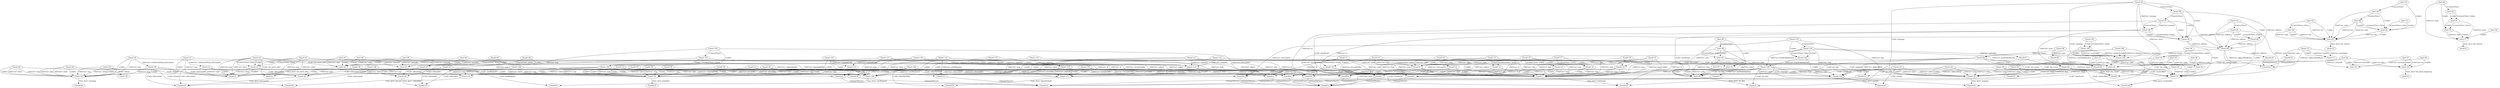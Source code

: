 digraph {
1 [label = "ClientC-8"];
2 [label = "ClientC-12"];
2 -> 1[label="<Def-Use> msg"];
2 -> 1[label="<child>"];
3 [label = "ClientC-13"];
3 -> 2[label="<Def-Use> verificationHook_isEncrypted"];
3 -> 1[label="<child>"];
3 -> 1[label="<Def-Use> msg"];
4 [label = "ClientC-21"];
4 -> 1[label="<Def-Use> client"];
4 -> 1[label="<child>"];
5 [label = "ClientC-22"];
5 -> 1[label="<Def-Use> client"];
5 -> 1[label="<Def-Use> msg"];
5 -> 4[label="<child>"];
6 [label = "ClientC-24"];
6 -> 1[label="<Def-Use> client"];
6 -> 4[label="<child>"];
6 -> 1[label="<Def-Use> msg"];
5 -> 4[label="<Control-Flow> if-then"];
6 -> 4[label="<Control-Flow> if-then"];
7 [label = "ClientC-29"];
8 [label = "ClientC-32"];
8 -> 7[label="<Def-Use> client"];
8 -> 7[label="<child>"];
8 -> 7[label="<Def-Use> msg"];
9 [label = "ClientC-36"];
9 -> 7[label="<Def-Use> client"];
9 -> 7[label="<child>"];
9 -> 7[label="<Def-Use> msg"];
10 [label = "ClientC-39"];
10 -> 7[label="<Def-Use> msg"];
10 -> 7[label="<Def-Use> client"];
10 -> 7[label="<child>"];
11 [label = "ClientC-40"];
11 -> 1[label="<Call> mail"];
11 -> 7[label="<Def-Use> client"];
11 -> 7[label="<child>"];
11 -> 7[label="<Def-Use> msg"];
12 [label = "ClientC-45"];
13 [label = "ClientC-54"];
14 [label = "ClientC-58"];
14 -> 13[label="<Def-Use> msg"];
14 -> 13[label="<child>"];
15 [label = "ClientC-59"];
15 -> 14[label="<Def-Use> verificationHook_isEncrypted"];
15 -> 13[label="<child>"];
15 -> 13[label="<Def-Use> msg"];
16 [label = "ClientC-62"];
16 -> 13[label="<Def-Use> client"];
16 -> 13[label="<child>"];
16 -> 13[label="<Def-Use> msg"];
17 [label = "ClientC-65"];
17 -> 13[label="<Def-Use> client"];
17 -> 13[label="<child>"];
17 -> 13[label="<Def-Use> msg"];
18 [label = "ClientC-66"];
18 -> 12[label="<Call> deliver"];
18 -> 13[label="<Def-Use> client"];
18 -> 13[label="<child>"];
18 -> 13[label="<Def-Use> msg"];
19 [label = "ClientC-71"];
20 [label = "ClientC-73"];
20 -> 19[label="<child>"];
20 -> 19[label="<Def-Use> listdata"];
20 -> 19[label="<Def-Use> searchdata"];
21 [label = "ClientC-79"];
22 [label = "ClientC-81"];
22 -> 21[label="<Def-Use> client"];
22 -> 21[label="<child>"];
23 [label = "ClientC-83"];
23 -> 21[label="<Def-Use> msg"];
23 -> 21[label="<child>"];
24 [label = "ClientC-84"];
24 -> 21[label="<Def-Use> client"];
24 -> 21[label="<child>"];
24 -> 23[label="<Def-Use> clone"];
25 [label = "ClientC-86"];
25 -> 24[label="<Def-Use> found"];
25 -> 21[label="<child>"];
26 [label = "ClientC-88"];
26 -> 21[label="<child>"];
26 -> 24[label="<Def-Use> found"];
27 [label = "ClientC-89"];
27 -> 26[label="<Def-Use> address"];
27 -> 21[label="<child>"];
28 [label = "ClientC-91"];
28 -> 21[label="<Def-Use> msg"];
28 -> 26[label="<Def-Use> address"];
28 -> 27[label="<child>"];
29 [label = "ClientC-92"];
29 -> 26[label="<Def-Use> address"];
29 -> 27[label="<child>"];
28 -> 27[label="<Control-Flow> if-then"];
29 -> 28[label="<Control-Flow>"];
30 [label = "ClientC-94"];
30 -> 26[label="<Def-Use> address"];
30 -> 21[label="<child>"];
31 [label = "ClientC-96"];
31 -> 23[label="<Def-Use> clone"];
31 -> 30[label="<child>"];
32 [label = "ClientC-97"];
32 -> 31[label="<Def-Use> newmsg"];
32 -> 26[label="<Def-Use> address"];
32 -> 30[label="<child>"];
33 [label = "ClientC-98"];
33 -> 26[label="<Def-Use> address"];
33 -> 30[label="<child>"];
34 [label = "ClientC-99"];
34 -> 7[label="<Call> outgoing"];
34 -> 21[label="<Def-Use> client"];
34 -> 30[label="<child>"];
34 -> 31[label="<Def-Use> newmsg"];
31 -> 30[label="<Control-Flow> if-then"];
32 -> 31[label="<Control-Flow>"];
33 -> 32[label="<Control-Flow>"];
34 -> 33[label="<Control-Flow>"];
35 [label = "ClientC-106"];
36 [label = "ClientC-108"];
36 -> 35[label="<Def-Use> client"];
36 -> 35[label="<Def-Use> msg"];
36 -> 35[label="<child>"];
37 [label = "ClientC-110"];
37 -> 35[label="<Def-Use> msg"];
37 -> 35[label="<child>"];
38 [label = "ClientC-111"];
38 -> 37[label="<Def-Use> response"];
38 -> 35[label="<Def-Use> msg"];
38 -> 35[label="<child>"];
39 [label = "ClientC-112"];
39 -> 37[label="<Def-Use> response"];
39 -> 35[label="<Def-Use> client"];
39 -> 35[label="<child>"];
40 [label = "ClientC-113"];
41 [label = "ClientC-114"];
41 -> 37[label="<Def-Use> response"];
41 -> 35[label="<child>"];
42 [label = "ClientC-115"];
42 -> 40[label="<Def-Use> respondPrefix"];
42 -> 35[label="<child>"];
43 [label = "ClientC-116"];
43 -> 37[label="<Def-Use> response"];
43 -> 35[label="<child>"];
43 -> 40[label="<Def-Use> respondPrefix"];
44 [label = "ClientC-117"];
44 -> 37[label="<Def-Use> response"];
44 -> 35[label="<child>"];
44 -> 35[label="<Def-Use> msg"];
45 [label = "ClientC-118"];
45 -> 7[label="<Call> outgoing"];
45 -> 35[label="<Def-Use> client"];
45 -> 35[label="<child>"];
45 -> 37[label="<Def-Use> response"];
46 [label = "ClientC-124"];
47 [label = "ClientC-126"];
47 -> 46[label="<Def-Use> client"];
47 -> 46[label="<child>"];
47 -> 46[label="<Def-Use> msg"];
48 [label = "ClientC-128"];
48 -> 47[label="<Def-Use> foundPublicKeyPair"];
48 -> 46[label="<child>"];
49 [label = "ClientC-130"];
49 -> 46[label="<Def-Use> msg"];
49 -> 48[label="<child>"];
49 -> 47[label="<Def-Use> foundPublicKeyPair"];
50 [label = "ClientC-133"];
50 -> 46[label="<Def-Use> msg"];
50 -> 48[label="<child>"];
49 -> 48[label="<Control-Flow> if-then"];
50 -> 49[label="<Control-Flow>"];
51 [label = "ClientC-141"];
52 [label = "ClientC-144"];
52 -> 51[label="<Def-Use> msg"];
52 -> 51[label="<child>"];
52 -> 51[label="<Def-Use> client"];
53 [label = "ClientC-148"];
53 -> 51[label="<Def-Use> client"];
53 -> 51[label="<child>"];
54 [label = "ClientC-150"];
54 -> 51[label="<Def-Use> msg"];
54 -> 51[label="<child>"];
54 -> 51[label="<Def-Use> client"];
55 [label = "ClientC-153"];
55 -> 51[label="<Def-Use> msg"];
55 -> 54[label="<child>"];
56 [label = "ClientC-154"];
56 -> 51[label="<Def-Use> msg"];
56 -> 54[label="<child>"];
55 -> 54[label="<Control-Flow> if-then"];
56 -> 55[label="<Control-Flow>"];
57 [label = "ClientC-162"];
58 [label = "ClientC-164"];
58 -> 57[label="<Def-Use> listdata"];
58 -> 57[label="<child>"];
58 -> 57[label="<Def-Use> searchdata"];
59 [label = "ClientC-165"];
59 -> 58[label="<child>"];
59 -> 58[label="<Control-Flow> if-then"];
60 [label = "ClientC-166"];
60 -> 57[label="<child>"];
60 -> 57[label="<Def-Use> listdata"];
60 -> 57[label="<Def-Use> searchdata"];
61 [label = "ClientC-172"];
62 [label = "ClientC-174"];
62 -> 61[label="<Def-Use> publicKey"];
62 -> 61[label="<child>"];
62 -> 61[label="<Def-Use> privateKey"];
63 [label = "ClientC-175"];
63 -> 62[label="<child>"];
63 -> 62[label="<Control-Flow> if-then"];
64 [label = "ClientC-176"];
64 -> 61[label="<Def-Use> publicKey"];
64 -> 61[label="<child>"];
64 -> 61[label="<Def-Use> privateKey"];
65 [label = "ClientH-10"];
66 [label = "ClientH-12"];
67 [label = "ClientH-13"];
68 [label = "ClientH-14"];
69 [label = "ClientH-15"];
70 [label = "ClientH-17"];
71 [label = "ClientH-18"];
66 -> 65[label="<belongToStruct>"];
67 -> 65[label="<belongToStruct>"];
68 -> 65[label="<belongToStruct>"];
69 -> 65[label="<belongToStruct>"];
70 -> 65[label="<belongToStruct>"];
71 -> 65[label="<belongToStruct>"];
72 [label = "ClientH-22"];
73 [label = "ClientH-24"];
74 [label = "ClientH-25"];
73 -> 72[label="<belongToStruct>"];
74 -> 72[label="<belongToStruct>"];
75 [label = "ClientH-28"];
76 [label = "ClientH-30"];
77 [label = "ClientH-31"];
76 -> 75[label="<belongToStruct>"];
77 -> 75[label="<belongToStruct>"];
78 [label = "ClientH-34"];
79 [label = "ClientH-36"];
80 [label = "ClientH-39"];
81 [label = "ClientH-41"];
82 [label = "ClientH-45"];
83 [label = "ClientH-50"];
84 [label = "ClientH-53"];
85 [label = "EmailC-7"];
86 [label = "EmailC-9"];
86 -> 85[label="<child>"];
87 [label = "EmailC-10"];
87 -> 85[label="<Def-Use> msg"];
87 -> 85[label="<child>"];
88 [label = "EmailC-11"];
88 -> 86[label="<Def-Use> clone"];
88 -> 85[label="<Def-Use> msg"];
88 -> 87[label="<child>"];
88 -> 87[label="<Control-Flow> if-then"];
89 [label = "EmailC-12"];
89 -> 85[label="<Def-Use> msg"];
89 -> 85[label="<child>"];
90 [label = "EmailC-13"];
90 -> 86[label="<Def-Use> clone"];
90 -> 85[label="<Def-Use> msg"];
90 -> 89[label="<child>"];
90 -> 89[label="<Control-Flow> if-then"];
91 [label = "EmailC-14"];
91 -> 85[label="<Def-Use> msg"];
91 -> 85[label="<child>"];
92 [label = "EmailC-15"];
92 -> 86[label="<Def-Use> clone"];
92 -> 85[label="<Def-Use> msg"];
92 -> 91[label="<child>"];
92 -> 91[label="<Control-Flow> if-then"];
93 [label = "EmailC-16"];
93 -> 85[label="<Def-Use> msg"];
93 -> 85[label="<child>"];
94 [label = "EmailC-17"];
94 -> 86[label="<Def-Use> clone"];
94 -> 85[label="<Def-Use> msg"];
94 -> 93[label="<child>"];
94 -> 93[label="<Control-Flow> if-then"];
95 [label = "EmailC-18"];
95 -> 85[label="<Def-Use> msg"];
95 -> 85[label="<child>"];
96 [label = "EmailC-19"];
96 -> 86[label="<Def-Use> clone"];
96 -> 85[label="<Def-Use> msg"];
96 -> 95[label="<child>"];
96 -> 95[label="<Control-Flow> if-then"];
97 [label = "EmailC-21"];
97 -> 86[label="<Def-Use> clone"];
97 -> 85[label="<Def-Use> msg"];
97 -> 85[label="<child>"];
98 [label = "EmailC-22"];
98 -> 85[label="<Def-Use> msg"];
98 -> 85[label="<child>"];
99 [label = "EmailC-23"];
99 -> 86[label="<Def-Use> clone"];
99 -> 85[label="<Def-Use> msg"];
99 -> 98[label="<child>"];
99 -> 98[label="<Control-Flow> if-then"];
100 [label = "EmailC-25"];
100 -> 86[label="<Def-Use> clone"];
100 -> 85[label="<child>"];
101 [label = "EmailC-29"];
102 [label = "EmailC-31"];
102 -> 101[label="<Def-Use> msg"];
102 -> 101[label="<child>"];
103 [label = "EmailC-32"];
103 -> 101[label="<Def-Use> msg"];
103 -> 101[label="<child>"];
104 [label = "EmailC-33"];
104 -> 101[label="<Def-Use> msg"];
104 -> 101[label="<child>"];
105 [label = "EmailC-34"];
105 -> 101[label="<Def-Use> msg"];
105 -> 101[label="<child>"];
106 [label = "EmailC-35"];
106 -> 101[label="<Def-Use> msg"];
106 -> 101[label="<child>"];
107 [label = "EmailC-36"];
107 -> 101[label="<Def-Use> msg"];
107 -> 101[label="<child>"];
108 [label = "EmailC-38"];
108 -> 101[label="<Def-Use> msg"];
108 -> 101[label="<child>"];
109 [label = "EmailC-39"];
109 -> 101[label="<Def-Use> msg"];
109 -> 101[label="<child>"];
110 [label = "EmailC-44"];
111 [label = "EmailC-47"];
111 -> 110[label="<Def-Use> msg"];
111 -> 110[label="<child>"];
112 [label = "EmailC-48"];
112 -> 111[label="<child>"];
113 [label = "EmailC-50"];
113 -> 111[label="<child>"];
112 -> 111[label="<Control-Flow> if-then"];
113 -> 111[label="<Control-Flow> if-then"];
114 [label = "EmailC-56"];
115 [label = "EmailC-58"];
115 -> 114[label="<Def-Use> msg"];
115 -> 114[label="<child>"];
116 [label = "EmailH-1"];
117 [label = "EmailH-3"];
118 [label = "EmailH-4"];
119 [label = "EmailH-5"];
120 [label = "EmailH-6"];
121 [label = "EmailH-7"];
122 [label = "EmailH-8"];
123 [label = "EmailH-9"];
117 -> 116[label="<belongToStruct>"];
118 -> 116[label="<belongToStruct>"];
119 -> 116[label="<belongToStruct>"];
120 -> 116[label="<belongToStruct>"];
121 -> 116[label="<belongToStruct>"];
122 -> 116[label="<belongToStruct>"];
123 -> 116[label="<belongToStruct>"];
124 [label = "EmailH-12"];
125 [label = "EmailH-14"];
126 [label = "EmailH-16"];
127 [label = "EmailH-18"];
128 [label = "slistC-32"];
129 [label = "slistC-34"];
130 [label = "slistC-35"];
130 -> 129[label="<Def-Use> node"];
130 -> 128[label="<child>"];
131 [label = "slistC-36"];
131 -> 130[label="<child>"];
131 -> 130[label="<Control-Flow> if-then"];
132 [label = "slistC-37"];
132 -> 129[label="<Def-Use> node"];
132 -> 128[label="<Def-Use> data"];
132 -> 128[label="<child>"];
133 [label = "slistC-38"];
133 -> 129[label="<Def-Use> node"];
133 -> 128[label="<child>"];
134 [label = "slistC-39"];
134 -> 129[label="<Def-Use> node"];
134 -> 128[label="<child>"];
135 [label = "slistC-43"];
136 [label = "slistC-45"];
137 [label = "slistC-46"];
137 -> 136[label="<Def-Use> newnode"];
137 -> 135[label="<child>"];
137 -> 128[label="<Call> list_create"];
137 -> 135[label="<Def-Use> data"];
138 [label = "slistC-47"];
138 -> 136[label="<Def-Use> newnode"];
138 -> 135[label="<Def-Use> node"];
138 -> 135[label="<child>"];
139 [label = "slistC-48"];
139 -> 135[label="<Def-Use> node"];
139 -> 136[label="<Def-Use> newnode"];
139 -> 135[label="<child>"];
140 [label = "slistC-49"];
140 -> 136[label="<Def-Use> newnode"];
140 -> 135[label="<child>"];
141 [label = "slistC-53"];
142 [label = "slistC-55"];
143 [label = "slistC-56"];
143 -> 142[label="<Def-Use> newnode"];
143 -> 141[label="<child>"];
143 -> 128[label="<Call> list_create"];
143 -> 141[label="<Def-Use> data"];
144 [label = "slistC-57"];
144 -> 142[label="<Def-Use> newnode"];
144 -> 141[label="<Def-Use> list"];
144 -> 141[label="<child>"];
145 [label = "slistC-58"];
145 -> 142[label="<Def-Use> newnode"];
145 -> 141[label="<child>"];
146 [label = "slistC-62"];
147 [label = "slistC-64"];
147 -> 146[label="<Def-Use> list"];
147 -> 146[label="<Def-Use> node"];
147 -> 146[label="<child>"];
148 [label = "slistC-65"];
148 -> 146[label="<Def-Use> list"];
148 -> 146[label="<child>"];
148 -> 147[label="<Control-Flow> if-then"];
149 [label = "slistC-66"];
149 -> 146[label="<Def-Use> list"];
149 -> 146[label="<child>"];
150 [label = "slistC-68"];
150 -> 146[label="<Def-Use> list"];
150 -> 146[label="<Def-Use> node"];
150 -> 149[label="<child>"];
151 [label = "slistC-69"];
151 -> 146[label="<Def-Use> node"];
151 -> 149[label="<child>"];
152 [label = "slistC-70"];
152 -> 149[label="<child>"];
153 [label = "slistC-73"];
153 -> 149[label="<child>"];
150 -> 149[label="<Control-Flow> if-then"];
151 -> 150[label="<Control-Flow>"];
152 -> 151[label="<Control-Flow>"];
153 -> 149[label="<Control-Flow> if-then"];
154 [label = "slistC-77"];
155 [label = "slistC-79"];
155 -> 154[label="<Def-Use> node"];
155 -> 154[label="<child>"];
156 [label = "slistC-81"];
156 -> 154[label="<Def-Use> node"];
156 -> 155[label="<child>"];
157 [label = "slistC-82"];
157 -> 156[label="<child>"];
157 -> 156[label="<Control-Flow> if-then"];
158 [label = "slistC-83"];
158 -> 154[label="<Def-Use> node"];
158 -> 155[label="<child>"];
156 -> 155[label="<Control-Flow> if-then"];
158 -> 157[label="<Control-Flow>"];
159 [label = "slistC-85"];
159 -> 154[label="<child>"];
160 [label = "slistC-89"];
161 [label = "slistC-91"];
161 -> 160[label="<Def-Use> node"];
161 -> 160[label="<child>"];
162 [label = "slistC-93"];
162 -> 160[label="<Def-Use> node"];
162 -> 160[label="<Def-Use> data"];
162 -> 161[label="<child>"];
163 [label = "slistC-94"];
163 -> 160[label="<Def-Use> node"];
163 -> 162[label="<child>"];
163 -> 162[label="<Control-Flow> if-then"];
164 [label = "slistC-95"];
164 -> 160[label="<Def-Use> node"];
164 -> 161[label="<child>"];
162 -> 161[label="<Control-Flow> if-then"];
164 -> 163[label="<Control-Flow>"];
165 [label = "slistC-97"];
165 -> 160[label="<child>"];
166 [label = "slistH-8"];
167 [label = "slistH-10"];
168 [label = "slistH-12"];
169 [label = "slistH-14"];
170 [label = "slistH-16"];
171 [label = "slistH-18"];
94 -> 120[label="<Def-Use> subject"];
106 -> 126[label="<Call> isReadable"];
106 -> 110[label="<Call> isReadable"];
15 -> 117[label="<Def-Use> id"];
115 -> 122[label="<Def-Use> isEncrypted"];
3 -> 117[label="<Def-Use> id"];
99 -> 123[label="<Def-Use> encryptionKey"];
45 -> 78[label="<Call> outgoing"];
96 -> 121[label="<Def-Use> body"];
86 -> 116[label="<Def-Use> email"];
4 -> 67[label="<Def-Use> outgoingBuffer"];
9 -> 21[label="<Call> resolveAlias"];
9 -> 80[label="<Call> resolveAlias"];
5 -> 128[label="<Call> list_create"];
5 -> 166[label="<Call> list_create"];
14 -> 114[label="<Call> isEncrypted"];
14 -> 127[label="<Call> isEncrypted"];
60 -> 76[label="<Def-Use> user"];
109 -> 123[label="<Def-Use> encryptionKey"];
88 -> 117[label="<Def-Use> id"];
5 -> 67[label="<Def-Use> outgoingBuffer"];
36 -> 69[label="<Def-Use> autoResponse"];
111 -> 114[label="<Call> isEncrypted"];
111 -> 127[label="<Call> isEncrypted"];
49 -> 123[label="<Def-Use> encryptionKey"];
10 -> 118[label="<Def-Use> from"];
90 -> 118[label="<Def-Use> from"];
6 -> 67[label="<Def-Use> outgoingBuffer"];
55 -> 123[label="<Def-Use> encryptionKey"];
93 -> 120[label="<Def-Use> subject"];
102 -> 117[label="<Def-Use> id"];
47 -> 70[label="<Def-Use> userPublicKeyPairs"];
16 -> 51[label="<Call> decrypt"];
16 -> 83[label="<Call> decrypt"];
95 -> 121[label="<Def-Use> body"];
32 -> 119[label="<Def-Use> to"];
89 -> 118[label="<Def-Use> from"];
97 -> 122[label="<Def-Use> isEncrypted"];
8 -> 82[label="<Call> encrypt"];
8 -> 46[label="<Call> encrypt"];
87 -> 117[label="<Def-Use> id"];
92 -> 119[label="<Def-Use> to"];
91 -> 119[label="<Def-Use> to"];
98 -> 123[label="<Def-Use> encryptionKey"];
10 -> 66[label="<Def-Use> name"];
41 -> 120[label="<Def-Use> subject"];
17 -> 35[label="<Call> autoRespond"];
17 -> 81[label="<Call> autoRespond"];
23 -> 124[label="<Call> cloneEmail"];
23 -> 85[label="<Call> cloneEmail"];
143 -> 166[label="<Call> list_create"];
36 -> 126[label="<Call> isReadable"];
36 -> 110[label="<Call> isReadable"];
47 -> 160[label="<Call> list_find"];
47 -> 171[label="<Call> list_find"];
56 -> 122[label="<Def-Use> isEncrypted"];
20 -> 72[label="<Def-Use> addressBookEntry"];
107 -> 121[label="<Def-Use> body"];
52 -> 71[label="<Def-Use> privateKey"];
6 -> 167[label="<Call> list_insert_after"];
6 -> 135[label="<Call> list_insert_after"];
103 -> 118[label="<Def-Use> from"];
52 -> 123[label="<Def-Use> encryptionKey"];
26 -> 72[label="<Def-Use> addressBookEntry"];
49 -> 77[label="<Def-Use> publicKey"];
50 -> 122[label="<Def-Use> isEncrypted"];
54 -> 122[label="<Def-Use> isEncrypted"];
44 -> 120[label="<Def-Use> subject"];
24 -> 68[label="<Def-Use> addressBook"];
43 -> 120[label="<Def-Use> subject"];
34 -> 78[label="<Call> outgoing"];
2 -> 114[label="<Call> isEncrypted"];
2 -> 127[label="<Call> isEncrypted"];
104 -> 119[label="<Def-Use> to"];
37 -> 124[label="<Call> cloneEmail"];
37 -> 85[label="<Call> cloneEmail"];
24 -> 119[label="<Def-Use> to"];
60 -> 75[label="<Def-Use> userPublicKeyPair"];
137 -> 166[label="<Call> list_create"];
26 -> 74[label="<Def-Use> address"];
38 -> 119[label="<Def-Use> to"];
105 -> 120[label="<Def-Use> subject"];
28 -> 119[label="<Def-Use> to"];
39 -> 69[label="<Def-Use> autoResponse"];
20 -> 73[label="<Def-Use> alias"];
47 -> 119[label="<Def-Use> to"];
108 -> 122[label="<Def-Use> isEncrypted"];
31 -> 124[label="<Call> cloneEmail"];
31 -> 85[label="<Call> cloneEmail"];
39 -> 121[label="<Def-Use> body"];
49 -> 75[label="<Def-Use> userPublicKeyPair"];
54 -> 123[label="<Def-Use> encryptionKey"];
53 -> 71[label="<Def-Use> privateKey"];
38 -> 118[label="<Def-Use> from"];
24 -> 160[label="<Call> list_find"];
24 -> 171[label="<Call> list_find"];
52 -> 84[label="<Call> isKeyPairValid"];
52 -> 61[label="<Call> isKeyPairValid"];
22 -> 68[label="<Def-Use> addressBook"];
54 -> 71[label="<Def-Use> privateKey"];
101 -> 125[label="<func_decl> printMail"];
13 -> 79[label="<func_decl> incoming"];
146 -> 169[label="<func_decl> list_remove"];
135 -> 167[label="<func_decl> list_insert_after"];
7 -> 78[label="<func_decl> outgoing"];
110 -> 126[label="<func_decl> isReadable"];
61 -> 84[label="<func_decl> isKeyPairValid"];
154 -> 170[label="<func_decl> list_foreach"];
35 -> 81[label="<func_decl> autoRespond"];
51 -> 83[label="<func_decl> decrypt"];
141 -> 168[label="<func_decl> list_insert_beginning"];
114 -> 127[label="<func_decl> isEncrypted"];
21 -> 80[label="<func_decl> resolveAlias"];
128 -> 166[label="<func_decl> list_create"];
46 -> 82[label="<func_decl> encrypt"];
85 -> 124[label="<func_decl> cloneEmail"];
160 -> 171[label="<func_decl> list_find"];
}